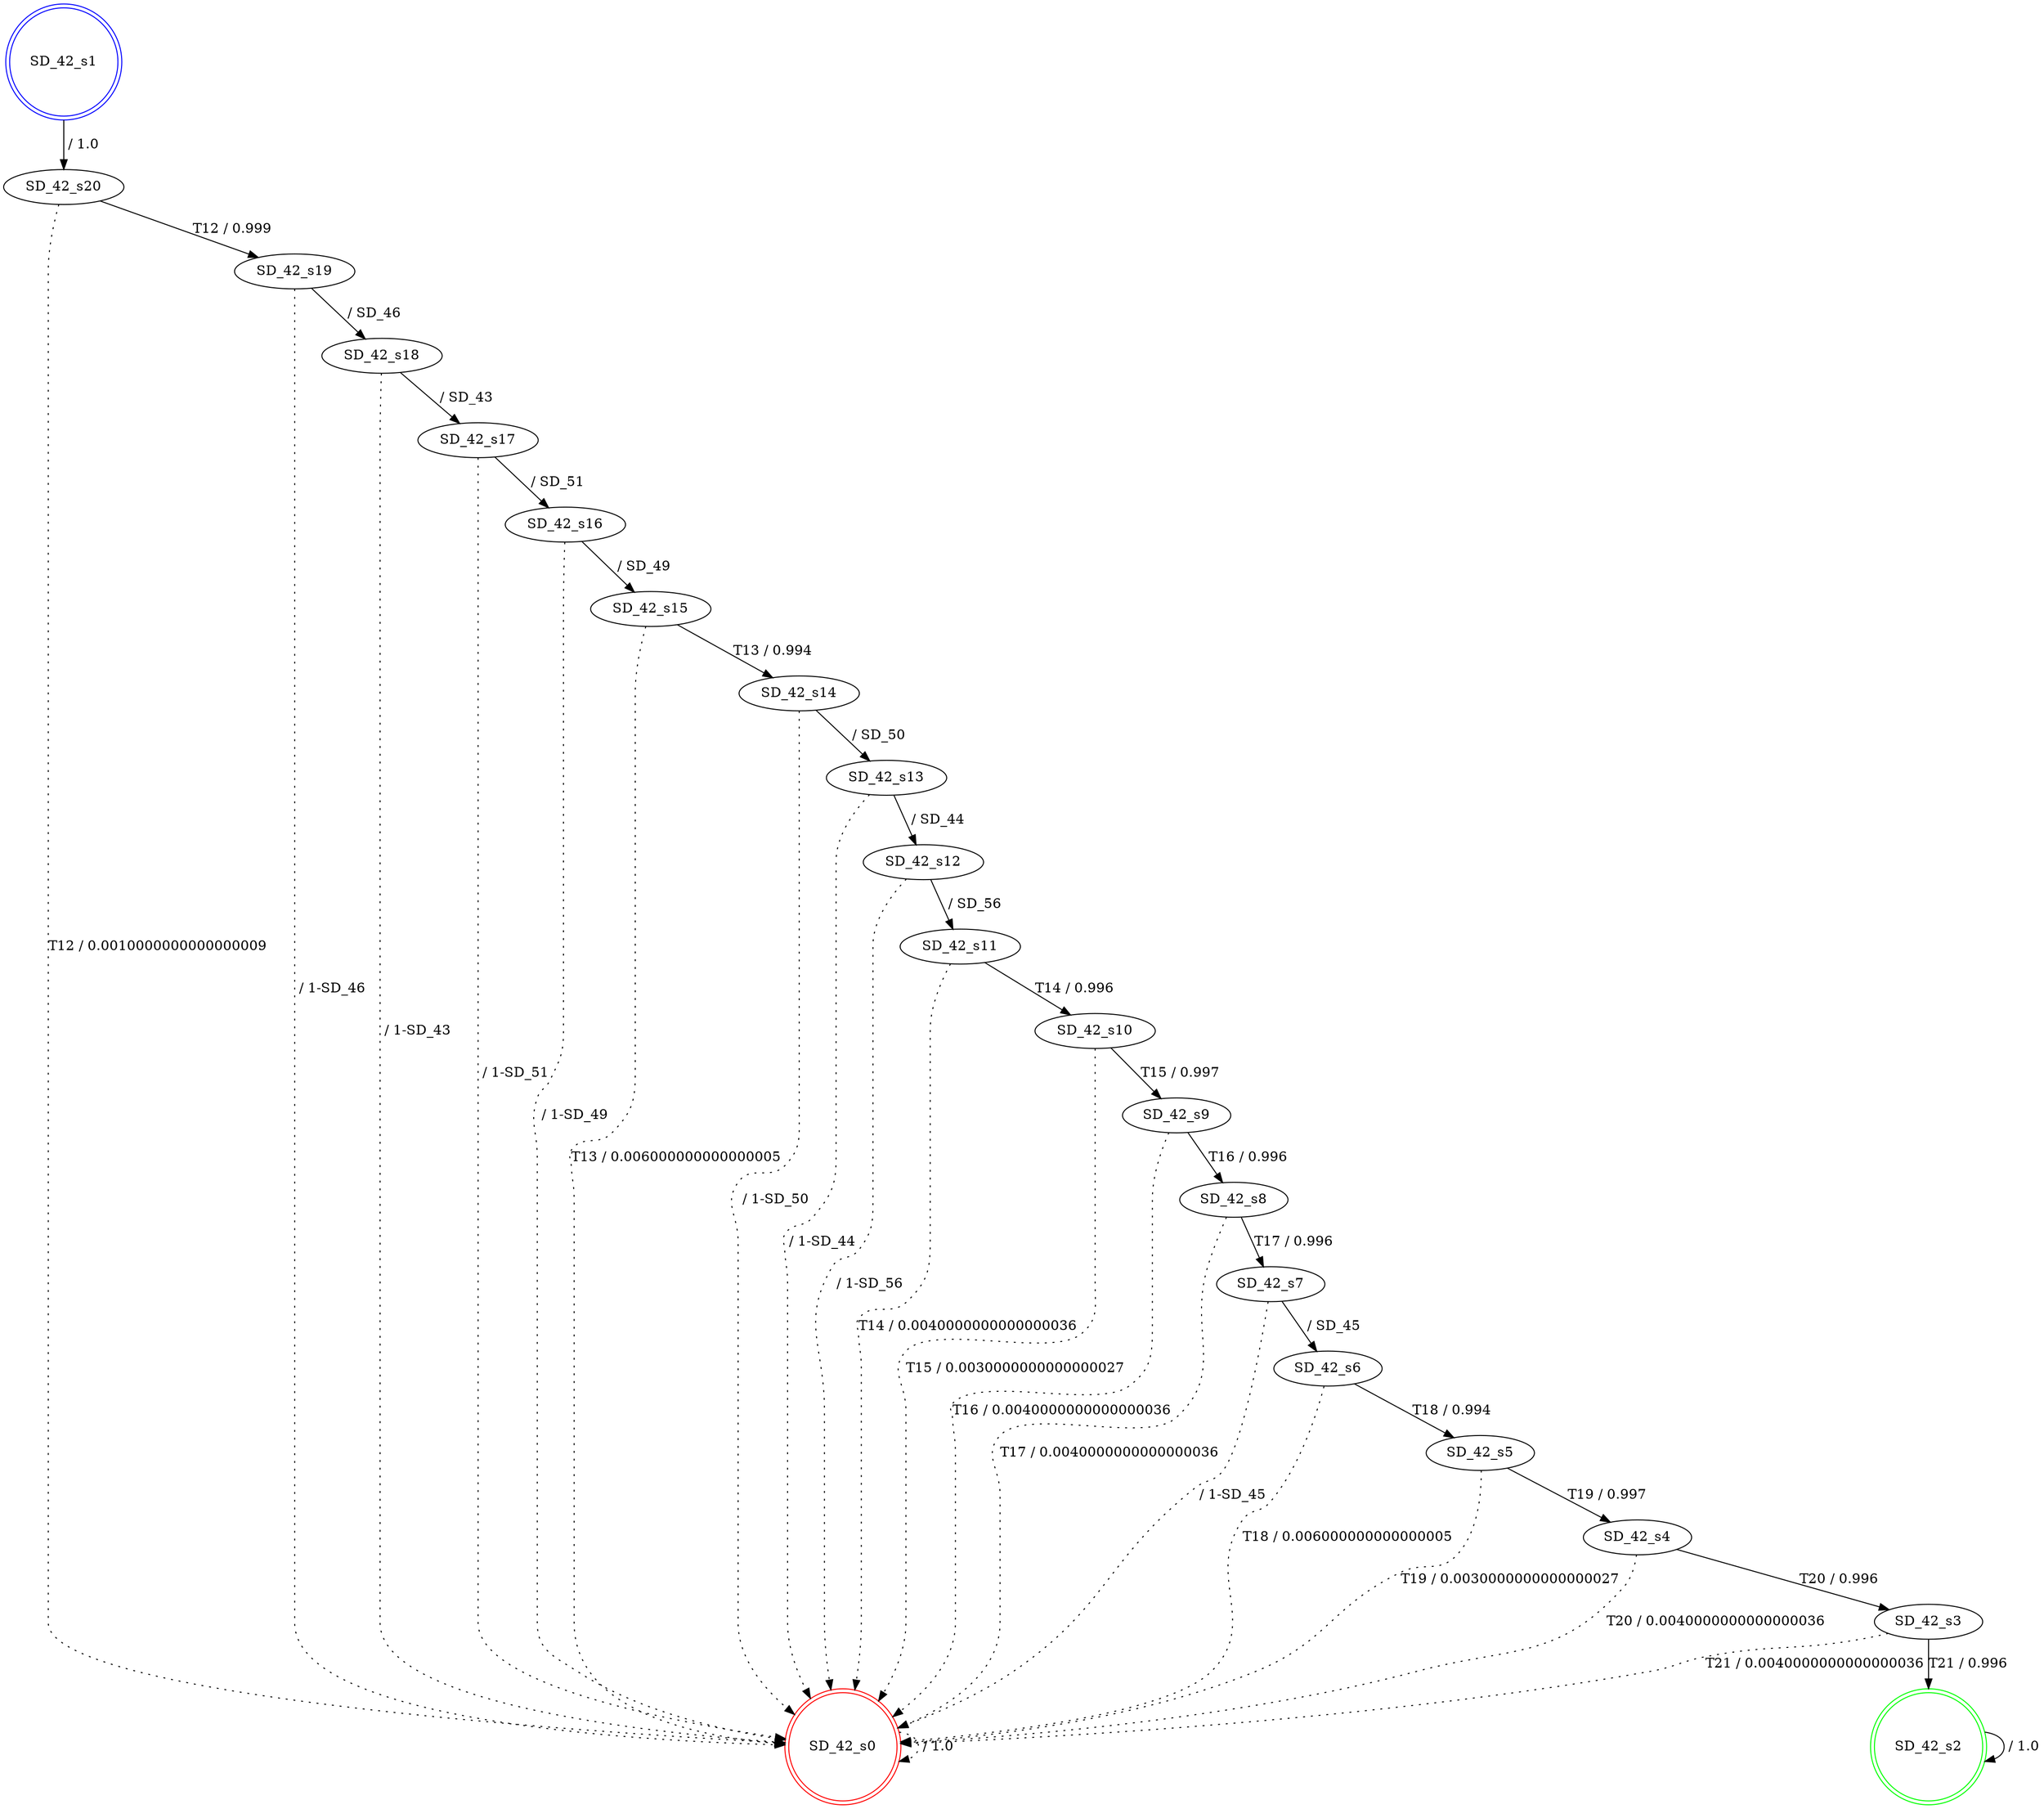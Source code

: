 digraph graphname {
SD_42_s0 [label="SD_42_s0",color=red,shape=doublecircle ];
SD_42_s1 [label="SD_42_s1",color=blue,shape=doublecircle ];
SD_42_s2 [label="SD_42_s2",color=green,shape=doublecircle ];
SD_42_s3 [label="SD_42_s3" ];
SD_42_s4 [label="SD_42_s4" ];
SD_42_s5 [label="SD_42_s5" ];
SD_42_s6 [label="SD_42_s6" ];
SD_42_s7 [label="SD_42_s7" ];
SD_42_s8 [label="SD_42_s8" ];
SD_42_s9 [label="SD_42_s9" ];
SD_42_s10 [label="SD_42_s10" ];
SD_42_s11 [label="SD_42_s11" ];
SD_42_s12 [label="SD_42_s12" ];
SD_42_s13 [label="SD_42_s13" ];
SD_42_s14 [label="SD_42_s14" ];
SD_42_s15 [label="SD_42_s15" ];
SD_42_s16 [label="SD_42_s16" ];
SD_42_s17 [label="SD_42_s17" ];
SD_42_s18 [label="SD_42_s18" ];
SD_42_s19 [label="SD_42_s19" ];
SD_42_s20 [label="SD_42_s20" ];
SD_42_s0 -> SD_42_s0 [label=" / 1.0", style=dotted];
SD_42_s1 -> SD_42_s20 [label=" / 1.0"];
SD_42_s2 -> SD_42_s2 [label=" / 1.0"];
SD_42_s3 -> SD_42_s2 [label="T21 / 0.996"];
SD_42_s3 -> SD_42_s0 [label="T21 / 0.0040000000000000036", style=dotted];
SD_42_s4 -> SD_42_s3 [label="T20 / 0.996"];
SD_42_s4 -> SD_42_s0 [label="T20 / 0.0040000000000000036", style=dotted];
SD_42_s5 -> SD_42_s4 [label="T19 / 0.997"];
SD_42_s5 -> SD_42_s0 [label="T19 / 0.0030000000000000027", style=dotted];
SD_42_s6 -> SD_42_s5 [label="T18 / 0.994"];
SD_42_s6 -> SD_42_s0 [label="T18 / 0.006000000000000005", style=dotted];
SD_42_s7 -> SD_42_s6 [label=" / SD_45"];
SD_42_s7 -> SD_42_s0 [label=" / 1-SD_45", style=dotted];
SD_42_s8 -> SD_42_s7 [label="T17 / 0.996"];
SD_42_s8 -> SD_42_s0 [label="T17 / 0.0040000000000000036", style=dotted];
SD_42_s9 -> SD_42_s8 [label="T16 / 0.996"];
SD_42_s9 -> SD_42_s0 [label="T16 / 0.0040000000000000036", style=dotted];
SD_42_s10 -> SD_42_s9 [label="T15 / 0.997"];
SD_42_s10 -> SD_42_s0 [label="T15 / 0.0030000000000000027", style=dotted];
SD_42_s11 -> SD_42_s10 [label="T14 / 0.996"];
SD_42_s11 -> SD_42_s0 [label="T14 / 0.0040000000000000036", style=dotted];
SD_42_s12 -> SD_42_s11 [label=" / SD_56"];
SD_42_s12 -> SD_42_s0 [label=" / 1-SD_56", style=dotted];
SD_42_s13 -> SD_42_s12 [label=" / SD_44"];
SD_42_s13 -> SD_42_s0 [label=" / 1-SD_44", style=dotted];
SD_42_s14 -> SD_42_s13 [label=" / SD_50"];
SD_42_s14 -> SD_42_s0 [label=" / 1-SD_50", style=dotted];
SD_42_s15 -> SD_42_s14 [label="T13 / 0.994"];
SD_42_s15 -> SD_42_s0 [label="T13 / 0.006000000000000005", style=dotted];
SD_42_s16 -> SD_42_s15 [label=" / SD_49"];
SD_42_s16 -> SD_42_s0 [label=" / 1-SD_49", style=dotted];
SD_42_s17 -> SD_42_s16 [label=" / SD_51"];
SD_42_s17 -> SD_42_s0 [label=" / 1-SD_51", style=dotted];
SD_42_s18 -> SD_42_s17 [label=" / SD_43"];
SD_42_s18 -> SD_42_s0 [label=" / 1-SD_43", style=dotted];
SD_42_s19 -> SD_42_s18 [label=" / SD_46"];
SD_42_s19 -> SD_42_s0 [label=" / 1-SD_46", style=dotted];
SD_42_s20 -> SD_42_s19 [label="T12 / 0.999"];
SD_42_s20 -> SD_42_s0 [label="T12 / 0.0010000000000000009", style=dotted];
}